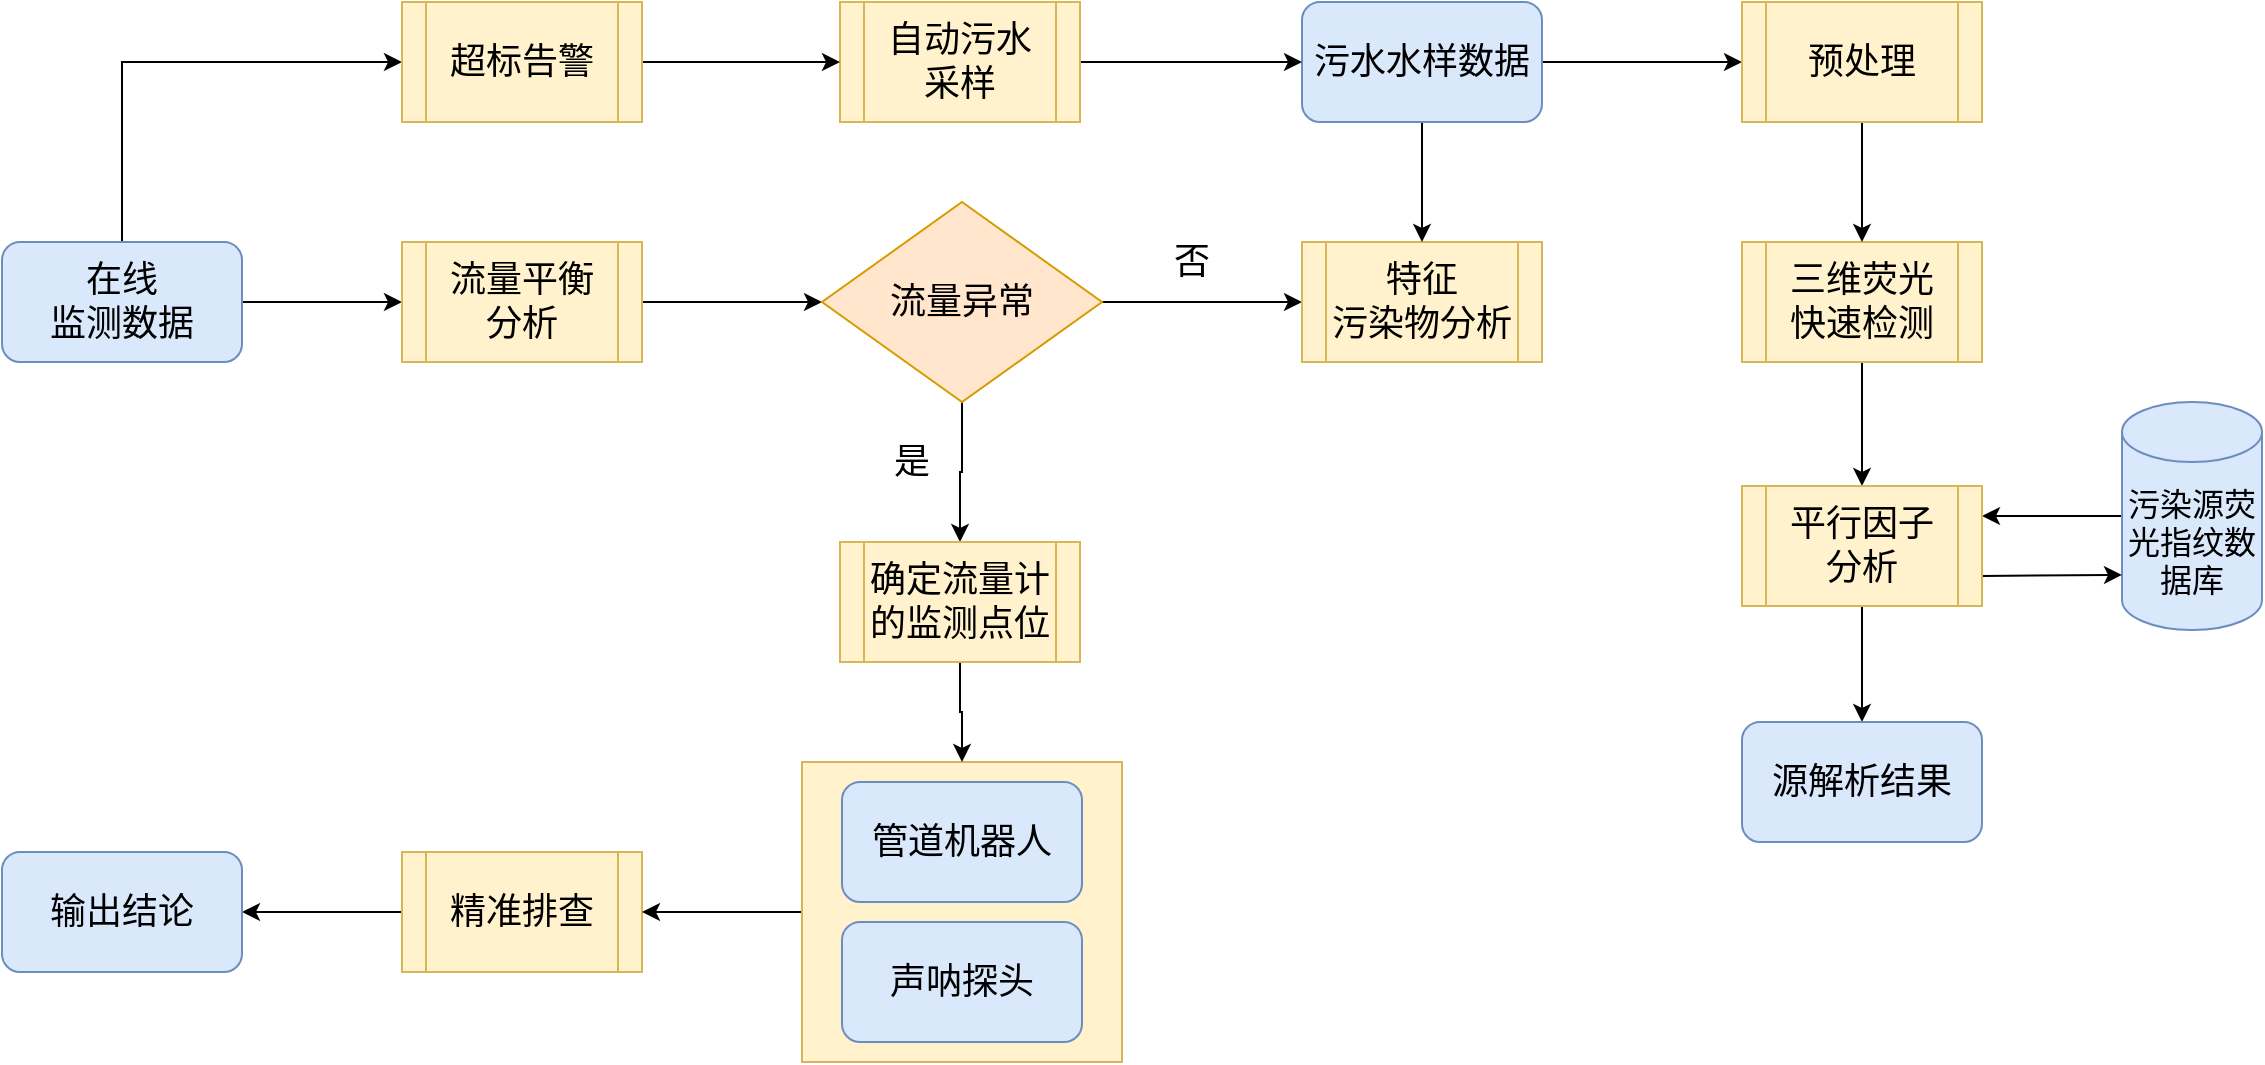 <mxfile version="14.7.3" type="github">
  <diagram id="3XBc0p0WV3W5VuYY8xEw" name="Page-1">
    <mxGraphModel dx="1021" dy="462" grid="1" gridSize="10" guides="1" tooltips="1" connect="1" arrows="1" fold="1" page="1" pageScale="1" pageWidth="827" pageHeight="1169" math="0" shadow="0">
      <root>
        <mxCell id="0" />
        <mxCell id="1" parent="0" />
        <mxCell id="Qyz6T62Rhh_Mp7_hvaxB-6" style="edgeStyle=orthogonalEdgeStyle;rounded=0;orthogonalLoop=1;jettySize=auto;html=1;exitX=1;exitY=0.5;exitDx=0;exitDy=0;" parent="1" source="Qyz6T62Rhh_Mp7_hvaxB-1" target="Qyz6T62Rhh_Mp7_hvaxB-2" edge="1">
          <mxGeometry relative="1" as="geometry" />
        </mxCell>
        <mxCell id="4nj9BuCxJOS_oLNpgcTW-74" style="edgeStyle=orthogonalEdgeStyle;rounded=0;orthogonalLoop=1;jettySize=auto;html=1;exitX=0.5;exitY=0;exitDx=0;exitDy=0;entryX=0;entryY=0.5;entryDx=0;entryDy=0;" edge="1" parent="1" source="Qyz6T62Rhh_Mp7_hvaxB-1" target="4nj9BuCxJOS_oLNpgcTW-73">
          <mxGeometry relative="1" as="geometry" />
        </mxCell>
        <mxCell id="Qyz6T62Rhh_Mp7_hvaxB-1" value="&lt;font style=&quot;font-size: 18px&quot;&gt;在线&lt;br&gt;监测数据&lt;/font&gt;" style="rounded=1;whiteSpace=wrap;html=1;fillColor=#dae8fc;strokeColor=#6c8ebf;" parent="1" vertex="1">
          <mxGeometry x="160" y="140" width="120" height="60" as="geometry" />
        </mxCell>
        <mxCell id="Qyz6T62Rhh_Mp7_hvaxB-7" style="edgeStyle=orthogonalEdgeStyle;rounded=0;orthogonalLoop=1;jettySize=auto;html=1;exitX=1;exitY=0.5;exitDx=0;exitDy=0;" parent="1" source="Qyz6T62Rhh_Mp7_hvaxB-2" target="Qyz6T62Rhh_Mp7_hvaxB-3" edge="1">
          <mxGeometry relative="1" as="geometry" />
        </mxCell>
        <mxCell id="Qyz6T62Rhh_Mp7_hvaxB-2" value="&lt;font style=&quot;font-size: 18px&quot;&gt;流量平衡&lt;br&gt;分析&lt;/font&gt;" style="shape=process;whiteSpace=wrap;html=1;backgroundOutline=1;fillColor=#fff2cc;strokeColor=#d6b656;" parent="1" vertex="1">
          <mxGeometry x="360" y="140" width="120" height="60" as="geometry" />
        </mxCell>
        <mxCell id="4nj9BuCxJOS_oLNpgcTW-2" style="edgeStyle=orthogonalEdgeStyle;rounded=0;orthogonalLoop=1;jettySize=auto;html=1;exitX=1;exitY=0.5;exitDx=0;exitDy=0;" edge="1" parent="1" source="Qyz6T62Rhh_Mp7_hvaxB-3" target="4nj9BuCxJOS_oLNpgcTW-1">
          <mxGeometry relative="1" as="geometry" />
        </mxCell>
        <mxCell id="4nj9BuCxJOS_oLNpgcTW-43" style="edgeStyle=orthogonalEdgeStyle;rounded=0;orthogonalLoop=1;jettySize=auto;html=1;exitX=0.5;exitY=1;exitDx=0;exitDy=0;" edge="1" parent="1" source="Qyz6T62Rhh_Mp7_hvaxB-3" target="4nj9BuCxJOS_oLNpgcTW-42">
          <mxGeometry relative="1" as="geometry" />
        </mxCell>
        <mxCell id="Qyz6T62Rhh_Mp7_hvaxB-3" value="&lt;font style=&quot;font-size: 18px&quot;&gt;流量异常&lt;/font&gt;" style="rhombus;whiteSpace=wrap;html=1;fillColor=#ffe6cc;strokeColor=#d79b00;" parent="1" vertex="1">
          <mxGeometry x="570" y="120" width="140" height="100" as="geometry" />
        </mxCell>
        <mxCell id="Qyz6T62Rhh_Mp7_hvaxB-12" style="edgeStyle=orthogonalEdgeStyle;rounded=0;orthogonalLoop=1;jettySize=auto;html=1;exitX=0;exitY=0.5;exitDx=0;exitDy=0;" parent="1" source="Qyz6T62Rhh_Mp7_hvaxB-5" target="Qyz6T62Rhh_Mp7_hvaxB-11" edge="1">
          <mxGeometry relative="1" as="geometry" />
        </mxCell>
        <mxCell id="Qyz6T62Rhh_Mp7_hvaxB-5" value="&lt;span style=&quot;font-size: 18px&quot;&gt;精准排查&lt;/span&gt;" style="shape=process;whiteSpace=wrap;html=1;backgroundOutline=1;fillColor=#fff2cc;strokeColor=#d6b656;" parent="1" vertex="1">
          <mxGeometry x="360" y="445" width="120" height="60" as="geometry" />
        </mxCell>
        <mxCell id="Qyz6T62Rhh_Mp7_hvaxB-10" value="&lt;font style=&quot;font-size: 18px&quot;&gt;是&lt;/font&gt;" style="text;html=1;strokeColor=none;fillColor=none;align=center;verticalAlign=middle;whiteSpace=wrap;rounded=0;" parent="1" vertex="1">
          <mxGeometry x="590" y="230" width="50" height="40" as="geometry" />
        </mxCell>
        <mxCell id="Qyz6T62Rhh_Mp7_hvaxB-11" value="&lt;font style=&quot;font-size: 18px&quot;&gt;输出结论&lt;/font&gt;" style="rounded=1;whiteSpace=wrap;html=1;fillColor=#dae8fc;strokeColor=#6c8ebf;" parent="1" vertex="1">
          <mxGeometry x="160" y="445" width="120" height="60" as="geometry" />
        </mxCell>
        <mxCell id="4nj9BuCxJOS_oLNpgcTW-1" value="&lt;font style=&quot;font-size: 18px&quot;&gt;特征&lt;br&gt;污染物分析&lt;/font&gt;" style="shape=process;whiteSpace=wrap;html=1;backgroundOutline=1;fillColor=#fff2cc;strokeColor=#d6b656;" vertex="1" parent="1">
          <mxGeometry x="810" y="140" width="120" height="60" as="geometry" />
        </mxCell>
        <mxCell id="4nj9BuCxJOS_oLNpgcTW-3" value="&lt;font style=&quot;font-size: 18px&quot;&gt;否&lt;/font&gt;" style="text;html=1;strokeColor=none;fillColor=none;align=center;verticalAlign=middle;whiteSpace=wrap;rounded=0;" vertex="1" parent="1">
          <mxGeometry x="730" y="130" width="50" height="40" as="geometry" />
        </mxCell>
        <mxCell id="4nj9BuCxJOS_oLNpgcTW-5" style="edgeStyle=orthogonalEdgeStyle;rounded=0;orthogonalLoop=1;jettySize=auto;html=1;exitX=0.5;exitY=1;exitDx=0;exitDy=0;" edge="1" parent="1" source="4nj9BuCxJOS_oLNpgcTW-4" target="4nj9BuCxJOS_oLNpgcTW-1">
          <mxGeometry relative="1" as="geometry" />
        </mxCell>
        <mxCell id="4nj9BuCxJOS_oLNpgcTW-64" style="edgeStyle=orthogonalEdgeStyle;rounded=0;orthogonalLoop=1;jettySize=auto;html=1;exitX=1;exitY=0.5;exitDx=0;exitDy=0;" edge="1" parent="1" source="4nj9BuCxJOS_oLNpgcTW-4" target="4nj9BuCxJOS_oLNpgcTW-59">
          <mxGeometry relative="1" as="geometry" />
        </mxCell>
        <mxCell id="4nj9BuCxJOS_oLNpgcTW-4" value="&lt;font style=&quot;font-size: 18px&quot;&gt;污水水样数据&lt;/font&gt;" style="rounded=1;whiteSpace=wrap;html=1;fillColor=#dae8fc;strokeColor=#6c8ebf;" vertex="1" parent="1">
          <mxGeometry x="810" y="20" width="120" height="60" as="geometry" />
        </mxCell>
        <mxCell id="4nj9BuCxJOS_oLNpgcTW-47" style="edgeStyle=orthogonalEdgeStyle;rounded=0;orthogonalLoop=1;jettySize=auto;html=1;exitX=0;exitY=0.5;exitDx=0;exitDy=0;entryX=1;entryY=0.5;entryDx=0;entryDy=0;" edge="1" parent="1" source="4nj9BuCxJOS_oLNpgcTW-7" target="Qyz6T62Rhh_Mp7_hvaxB-5">
          <mxGeometry relative="1" as="geometry" />
        </mxCell>
        <mxCell id="4nj9BuCxJOS_oLNpgcTW-7" value="" style="rounded=0;whiteSpace=wrap;html=1;fillColor=#fff2cc;strokeColor=#d6b656;" vertex="1" parent="1">
          <mxGeometry x="560" y="400" width="160" height="150" as="geometry" />
        </mxCell>
        <mxCell id="4nj9BuCxJOS_oLNpgcTW-8" value="&lt;span style=&quot;font-size: 18px&quot;&gt;管道机器人&lt;/span&gt;" style="rounded=1;whiteSpace=wrap;html=1;fillColor=#dae8fc;strokeColor=#6c8ebf;" vertex="1" parent="1">
          <mxGeometry x="580" y="410" width="120" height="60" as="geometry" />
        </mxCell>
        <mxCell id="4nj9BuCxJOS_oLNpgcTW-9" value="&lt;span style=&quot;font-size: 18px&quot;&gt;声呐探头&lt;/span&gt;" style="rounded=1;whiteSpace=wrap;html=1;fillColor=#dae8fc;strokeColor=#6c8ebf;" vertex="1" parent="1">
          <mxGeometry x="580" y="480" width="120" height="60" as="geometry" />
        </mxCell>
        <mxCell id="4nj9BuCxJOS_oLNpgcTW-45" style="edgeStyle=orthogonalEdgeStyle;rounded=0;orthogonalLoop=1;jettySize=auto;html=1;exitX=0.5;exitY=1;exitDx=0;exitDy=0;entryX=0.5;entryY=0;entryDx=0;entryDy=0;" edge="1" parent="1" source="4nj9BuCxJOS_oLNpgcTW-42" target="4nj9BuCxJOS_oLNpgcTW-7">
          <mxGeometry relative="1" as="geometry" />
        </mxCell>
        <mxCell id="4nj9BuCxJOS_oLNpgcTW-42" value="&lt;font style=&quot;font-size: 18px&quot;&gt;确定流量计的监测点位&lt;/font&gt;" style="shape=process;whiteSpace=wrap;html=1;backgroundOutline=1;fillColor=#fff2cc;strokeColor=#d6b656;" vertex="1" parent="1">
          <mxGeometry x="579" y="290" width="120" height="60" as="geometry" />
        </mxCell>
        <mxCell id="4nj9BuCxJOS_oLNpgcTW-70" style="edgeStyle=orthogonalEdgeStyle;rounded=0;orthogonalLoop=1;jettySize=auto;html=1;exitX=0;exitY=0.5;exitDx=0;exitDy=0;exitPerimeter=0;entryX=1;entryY=0.25;entryDx=0;entryDy=0;" edge="1" parent="1" source="4nj9BuCxJOS_oLNpgcTW-54" target="4nj9BuCxJOS_oLNpgcTW-62">
          <mxGeometry relative="1" as="geometry" />
        </mxCell>
        <mxCell id="4nj9BuCxJOS_oLNpgcTW-54" value="&lt;font style=&quot;font-size: 16px&quot;&gt;污染源荧光指纹数据库&lt;/font&gt;" style="shape=cylinder3;whiteSpace=wrap;html=1;boundedLbl=1;backgroundOutline=1;size=15;fillColor=#dae8fc;strokeColor=#6c8ebf;fontSize=16;" vertex="1" parent="1">
          <mxGeometry x="1220" y="220" width="70" height="114" as="geometry" />
        </mxCell>
        <mxCell id="4nj9BuCxJOS_oLNpgcTW-66" style="edgeStyle=orthogonalEdgeStyle;rounded=0;orthogonalLoop=1;jettySize=auto;html=1;exitX=0.5;exitY=1;exitDx=0;exitDy=0;" edge="1" parent="1" source="4nj9BuCxJOS_oLNpgcTW-57" target="4nj9BuCxJOS_oLNpgcTW-62">
          <mxGeometry relative="1" as="geometry" />
        </mxCell>
        <mxCell id="4nj9BuCxJOS_oLNpgcTW-57" value="&lt;font style=&quot;font-size: 18px&quot;&gt;三维荧光&lt;br&gt;快速检测&lt;/font&gt;" style="shape=process;whiteSpace=wrap;html=1;backgroundOutline=1;fillColor=#fff2cc;strokeColor=#d6b656;" vertex="1" parent="1">
          <mxGeometry x="1030" y="140" width="120" height="60" as="geometry" />
        </mxCell>
        <mxCell id="4nj9BuCxJOS_oLNpgcTW-65" style="edgeStyle=orthogonalEdgeStyle;rounded=0;orthogonalLoop=1;jettySize=auto;html=1;exitX=0.5;exitY=1;exitDx=0;exitDy=0;entryX=0.5;entryY=0;entryDx=0;entryDy=0;" edge="1" parent="1" source="4nj9BuCxJOS_oLNpgcTW-59" target="4nj9BuCxJOS_oLNpgcTW-57">
          <mxGeometry relative="1" as="geometry" />
        </mxCell>
        <mxCell id="4nj9BuCxJOS_oLNpgcTW-59" value="&lt;font style=&quot;font-size: 18px&quot;&gt;预处理&lt;/font&gt;" style="shape=process;whiteSpace=wrap;html=1;backgroundOutline=1;fillColor=#fff2cc;strokeColor=#d6b656;" vertex="1" parent="1">
          <mxGeometry x="1030" y="20" width="120" height="60" as="geometry" />
        </mxCell>
        <mxCell id="4nj9BuCxJOS_oLNpgcTW-61" style="edgeStyle=orthogonalEdgeStyle;rounded=0;orthogonalLoop=1;jettySize=auto;html=1;exitX=0.5;exitY=1;exitDx=0;exitDy=0;entryX=0.5;entryY=0;entryDx=0;entryDy=0;" edge="1" parent="1" source="4nj9BuCxJOS_oLNpgcTW-62" target="4nj9BuCxJOS_oLNpgcTW-63">
          <mxGeometry relative="1" as="geometry" />
        </mxCell>
        <mxCell id="4nj9BuCxJOS_oLNpgcTW-69" style="edgeStyle=orthogonalEdgeStyle;rounded=0;orthogonalLoop=1;jettySize=auto;html=1;exitX=1;exitY=0.75;exitDx=0;exitDy=0;" edge="1" parent="1" source="4nj9BuCxJOS_oLNpgcTW-62">
          <mxGeometry relative="1" as="geometry">
            <mxPoint x="1220" y="306.471" as="targetPoint" />
          </mxGeometry>
        </mxCell>
        <mxCell id="4nj9BuCxJOS_oLNpgcTW-62" value="&lt;font style=&quot;font-size: 18px&quot;&gt;平行因子&lt;br&gt;分析&lt;/font&gt;" style="shape=process;whiteSpace=wrap;html=1;backgroundOutline=1;fillColor=#fff2cc;strokeColor=#d6b656;" vertex="1" parent="1">
          <mxGeometry x="1030" y="262" width="120" height="60" as="geometry" />
        </mxCell>
        <mxCell id="4nj9BuCxJOS_oLNpgcTW-63" value="&lt;font style=&quot;font-size: 18px&quot;&gt;源解析结果&lt;/font&gt;" style="rounded=1;whiteSpace=wrap;html=1;fillColor=#dae8fc;strokeColor=#6c8ebf;" vertex="1" parent="1">
          <mxGeometry x="1030" y="380" width="120" height="60" as="geometry" />
        </mxCell>
        <mxCell id="4nj9BuCxJOS_oLNpgcTW-75" style="edgeStyle=orthogonalEdgeStyle;rounded=0;orthogonalLoop=1;jettySize=auto;html=1;exitX=1;exitY=0.5;exitDx=0;exitDy=0;" edge="1" parent="1" source="4nj9BuCxJOS_oLNpgcTW-71" target="4nj9BuCxJOS_oLNpgcTW-4">
          <mxGeometry relative="1" as="geometry" />
        </mxCell>
        <mxCell id="4nj9BuCxJOS_oLNpgcTW-71" value="&lt;font style=&quot;font-size: 18px&quot;&gt;自动污水&lt;br&gt;采样&lt;/font&gt;" style="shape=process;whiteSpace=wrap;html=1;backgroundOutline=1;fillColor=#fff2cc;strokeColor=#d6b656;" vertex="1" parent="1">
          <mxGeometry x="579" y="20" width="120" height="60" as="geometry" />
        </mxCell>
        <mxCell id="4nj9BuCxJOS_oLNpgcTW-72" style="edgeStyle=orthogonalEdgeStyle;rounded=0;orthogonalLoop=1;jettySize=auto;html=1;exitX=1;exitY=0.5;exitDx=0;exitDy=0;" edge="1" parent="1" source="4nj9BuCxJOS_oLNpgcTW-73" target="4nj9BuCxJOS_oLNpgcTW-71">
          <mxGeometry relative="1" as="geometry" />
        </mxCell>
        <mxCell id="4nj9BuCxJOS_oLNpgcTW-73" value="&lt;font style=&quot;font-size: 18px&quot;&gt;超标告警&lt;/font&gt;" style="shape=process;whiteSpace=wrap;html=1;backgroundOutline=1;fillColor=#fff2cc;strokeColor=#d6b656;" vertex="1" parent="1">
          <mxGeometry x="360" y="20" width="120" height="60" as="geometry" />
        </mxCell>
      </root>
    </mxGraphModel>
  </diagram>
</mxfile>
